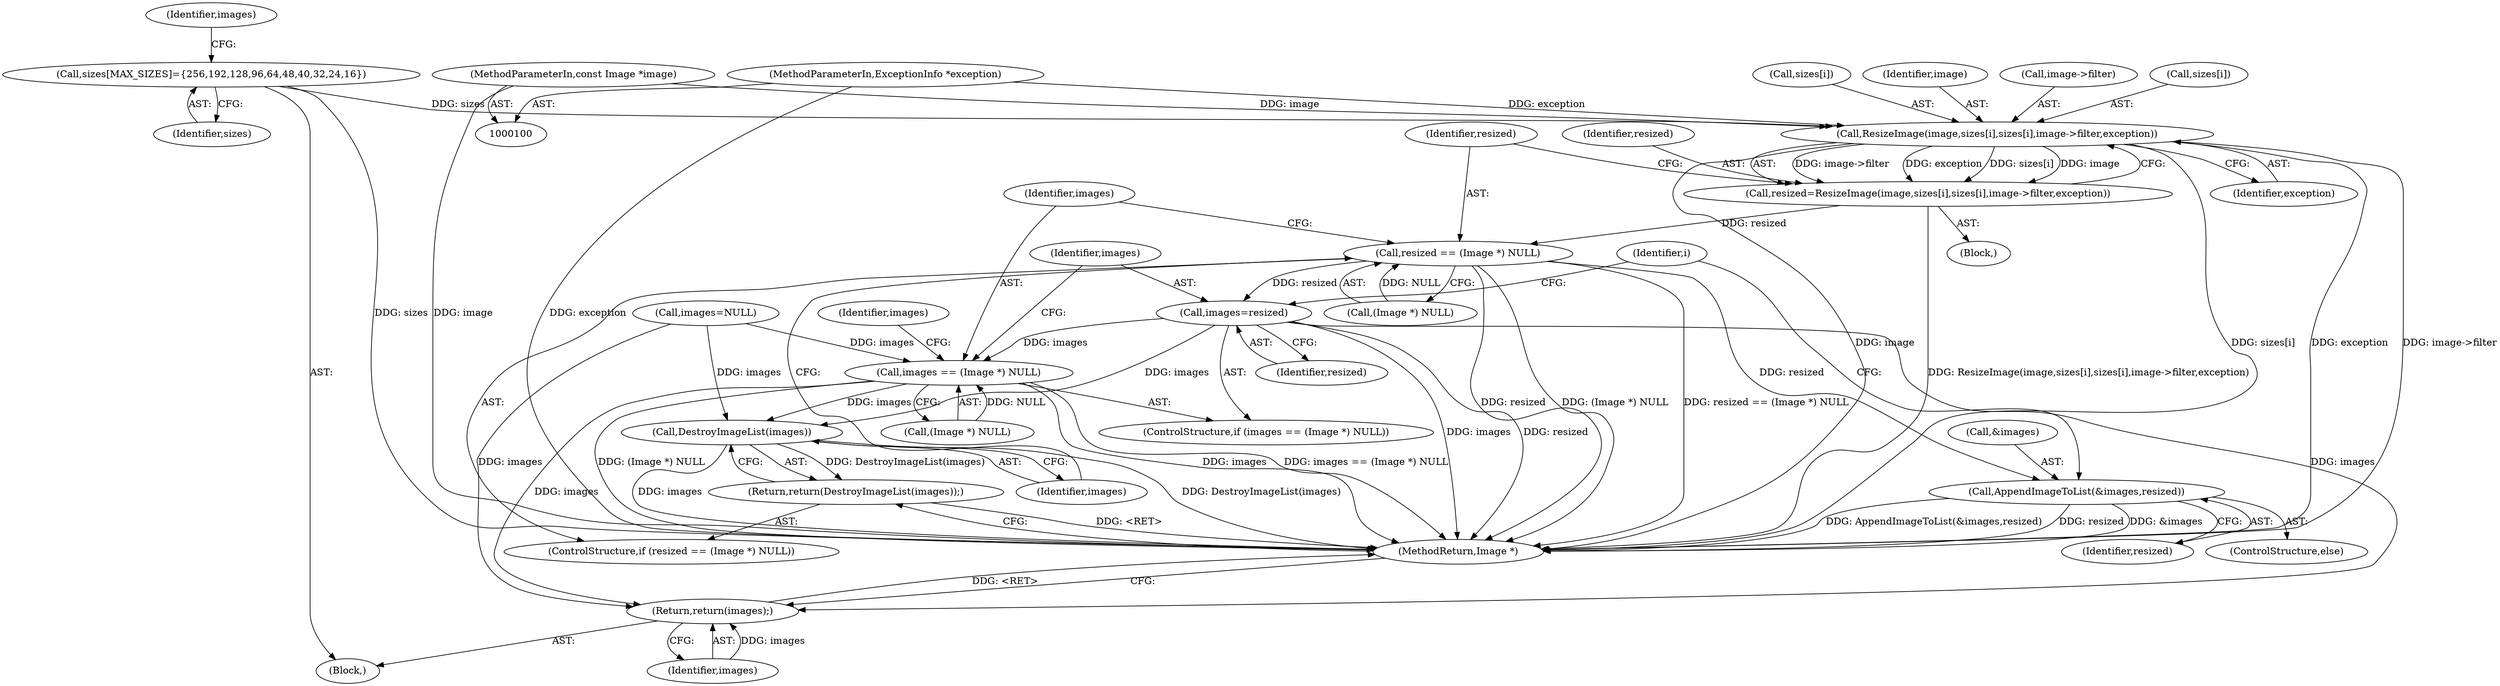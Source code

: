 digraph "0_ImageMagick_0f6fc2d5bf8f500820c3dbcf0d23ee14f2d9f734_2@array" {
"1000225" [label="(Call,ResizeImage(image,sizes[i],sizes[i],image->filter,exception))"];
"1000101" [label="(MethodParameterIn,const Image *image)"];
"1000112" [label="(Call,sizes[MAX_SIZES]={256,192,128,96,64,48,40,32,24,16})"];
"1000104" [label="(MethodParameterIn,ExceptionInfo *exception)"];
"1000223" [label="(Call,resized=ResizeImage(image,sizes[i],sizes[i],image->filter,exception))"];
"1000238" [label="(Call,resized == (Image *) NULL)"];
"1000252" [label="(Call,images=resized)"];
"1000244" [label="(Call,DestroyImageList(images))"];
"1000243" [label="(Return,return(DestroyImageList(images));)"];
"1000247" [label="(Call,images == (Image *) NULL)"];
"1000260" [label="(Return,return(images);)"];
"1000256" [label="(Call,AppendImageToList(&images,resized))"];
"1000260" [label="(Return,return(images);)"];
"1000101" [label="(MethodParameterIn,const Image *image)"];
"1000246" [label="(ControlStructure,if (images == (Image *) NULL))"];
"1000227" [label="(Call,sizes[i])"];
"1000254" [label="(Identifier,resized)"];
"1000245" [label="(Identifier,images)"];
"1000261" [label="(Identifier,images)"];
"1000112" [label="(Call,sizes[MAX_SIZES]={256,192,128,96,64,48,40,32,24,16})"];
"1000256" [label="(Call,AppendImageToList(&images,resized))"];
"1000249" [label="(Call,(Image *) NULL)"];
"1000253" [label="(Identifier,images)"];
"1000236" [label="(Identifier,exception)"];
"1000224" [label="(Identifier,resized)"];
"1000226" [label="(Identifier,image)"];
"1000113" [label="(Identifier,sizes)"];
"1000233" [label="(Call,image->filter)"];
"1000225" [label="(Call,ResizeImage(image,sizes[i],sizes[i],image->filter,exception))"];
"1000237" [label="(ControlStructure,if (resized == (Image *) NULL))"];
"1000239" [label="(Identifier,resized)"];
"1000259" [label="(Identifier,resized)"];
"1000257" [label="(Call,&images)"];
"1000252" [label="(Call,images=resized)"];
"1000262" [label="(MethodReturn,Image *)"];
"1000240" [label="(Call,(Image *) NULL)"];
"1000244" [label="(Call,DestroyImageList(images))"];
"1000104" [label="(MethodParameterIn,ExceptionInfo *exception)"];
"1000243" [label="(Return,return(DestroyImageList(images));)"];
"1000248" [label="(Identifier,images)"];
"1000238" [label="(Call,resized == (Image *) NULL)"];
"1000222" [label="(Block,)"];
"1000258" [label="(Identifier,images)"];
"1000221" [label="(Identifier,i)"];
"1000115" [label="(Identifier,images)"];
"1000255" [label="(ControlStructure,else)"];
"1000114" [label="(Call,images=NULL)"];
"1000230" [label="(Call,sizes[i])"];
"1000105" [label="(Block,)"];
"1000247" [label="(Call,images == (Image *) NULL)"];
"1000223" [label="(Call,resized=ResizeImage(image,sizes[i],sizes[i],image->filter,exception))"];
"1000225" -> "1000223"  [label="AST: "];
"1000225" -> "1000236"  [label="CFG: "];
"1000226" -> "1000225"  [label="AST: "];
"1000227" -> "1000225"  [label="AST: "];
"1000230" -> "1000225"  [label="AST: "];
"1000233" -> "1000225"  [label="AST: "];
"1000236" -> "1000225"  [label="AST: "];
"1000223" -> "1000225"  [label="CFG: "];
"1000225" -> "1000262"  [label="DDG: image"];
"1000225" -> "1000262"  [label="DDG: sizes[i]"];
"1000225" -> "1000262"  [label="DDG: exception"];
"1000225" -> "1000262"  [label="DDG: image->filter"];
"1000225" -> "1000223"  [label="DDG: image->filter"];
"1000225" -> "1000223"  [label="DDG: exception"];
"1000225" -> "1000223"  [label="DDG: sizes[i]"];
"1000225" -> "1000223"  [label="DDG: image"];
"1000101" -> "1000225"  [label="DDG: image"];
"1000112" -> "1000225"  [label="DDG: sizes"];
"1000104" -> "1000225"  [label="DDG: exception"];
"1000101" -> "1000100"  [label="AST: "];
"1000101" -> "1000262"  [label="DDG: image"];
"1000112" -> "1000105"  [label="AST: "];
"1000112" -> "1000113"  [label="CFG: "];
"1000113" -> "1000112"  [label="AST: "];
"1000115" -> "1000112"  [label="CFG: "];
"1000112" -> "1000262"  [label="DDG: sizes"];
"1000104" -> "1000100"  [label="AST: "];
"1000104" -> "1000262"  [label="DDG: exception"];
"1000223" -> "1000222"  [label="AST: "];
"1000224" -> "1000223"  [label="AST: "];
"1000239" -> "1000223"  [label="CFG: "];
"1000223" -> "1000262"  [label="DDG: ResizeImage(image,sizes[i],sizes[i],image->filter,exception)"];
"1000223" -> "1000238"  [label="DDG: resized"];
"1000238" -> "1000237"  [label="AST: "];
"1000238" -> "1000240"  [label="CFG: "];
"1000239" -> "1000238"  [label="AST: "];
"1000240" -> "1000238"  [label="AST: "];
"1000245" -> "1000238"  [label="CFG: "];
"1000248" -> "1000238"  [label="CFG: "];
"1000238" -> "1000262"  [label="DDG: resized"];
"1000238" -> "1000262"  [label="DDG: (Image *) NULL"];
"1000238" -> "1000262"  [label="DDG: resized == (Image *) NULL"];
"1000240" -> "1000238"  [label="DDG: NULL"];
"1000238" -> "1000252"  [label="DDG: resized"];
"1000238" -> "1000256"  [label="DDG: resized"];
"1000252" -> "1000246"  [label="AST: "];
"1000252" -> "1000254"  [label="CFG: "];
"1000253" -> "1000252"  [label="AST: "];
"1000254" -> "1000252"  [label="AST: "];
"1000221" -> "1000252"  [label="CFG: "];
"1000252" -> "1000262"  [label="DDG: images"];
"1000252" -> "1000262"  [label="DDG: resized"];
"1000252" -> "1000244"  [label="DDG: images"];
"1000252" -> "1000247"  [label="DDG: images"];
"1000252" -> "1000260"  [label="DDG: images"];
"1000244" -> "1000243"  [label="AST: "];
"1000244" -> "1000245"  [label="CFG: "];
"1000245" -> "1000244"  [label="AST: "];
"1000243" -> "1000244"  [label="CFG: "];
"1000244" -> "1000262"  [label="DDG: DestroyImageList(images)"];
"1000244" -> "1000262"  [label="DDG: images"];
"1000244" -> "1000243"  [label="DDG: DestroyImageList(images)"];
"1000247" -> "1000244"  [label="DDG: images"];
"1000114" -> "1000244"  [label="DDG: images"];
"1000243" -> "1000237"  [label="AST: "];
"1000262" -> "1000243"  [label="CFG: "];
"1000243" -> "1000262"  [label="DDG: <RET>"];
"1000247" -> "1000246"  [label="AST: "];
"1000247" -> "1000249"  [label="CFG: "];
"1000248" -> "1000247"  [label="AST: "];
"1000249" -> "1000247"  [label="AST: "];
"1000253" -> "1000247"  [label="CFG: "];
"1000258" -> "1000247"  [label="CFG: "];
"1000247" -> "1000262"  [label="DDG: images"];
"1000247" -> "1000262"  [label="DDG: images == (Image *) NULL"];
"1000247" -> "1000262"  [label="DDG: (Image *) NULL"];
"1000114" -> "1000247"  [label="DDG: images"];
"1000249" -> "1000247"  [label="DDG: NULL"];
"1000247" -> "1000260"  [label="DDG: images"];
"1000260" -> "1000105"  [label="AST: "];
"1000260" -> "1000261"  [label="CFG: "];
"1000261" -> "1000260"  [label="AST: "];
"1000262" -> "1000260"  [label="CFG: "];
"1000260" -> "1000262"  [label="DDG: <RET>"];
"1000261" -> "1000260"  [label="DDG: images"];
"1000114" -> "1000260"  [label="DDG: images"];
"1000256" -> "1000255"  [label="AST: "];
"1000256" -> "1000259"  [label="CFG: "];
"1000257" -> "1000256"  [label="AST: "];
"1000259" -> "1000256"  [label="AST: "];
"1000221" -> "1000256"  [label="CFG: "];
"1000256" -> "1000262"  [label="DDG: resized"];
"1000256" -> "1000262"  [label="DDG: &images"];
"1000256" -> "1000262"  [label="DDG: AppendImageToList(&images,resized)"];
}

